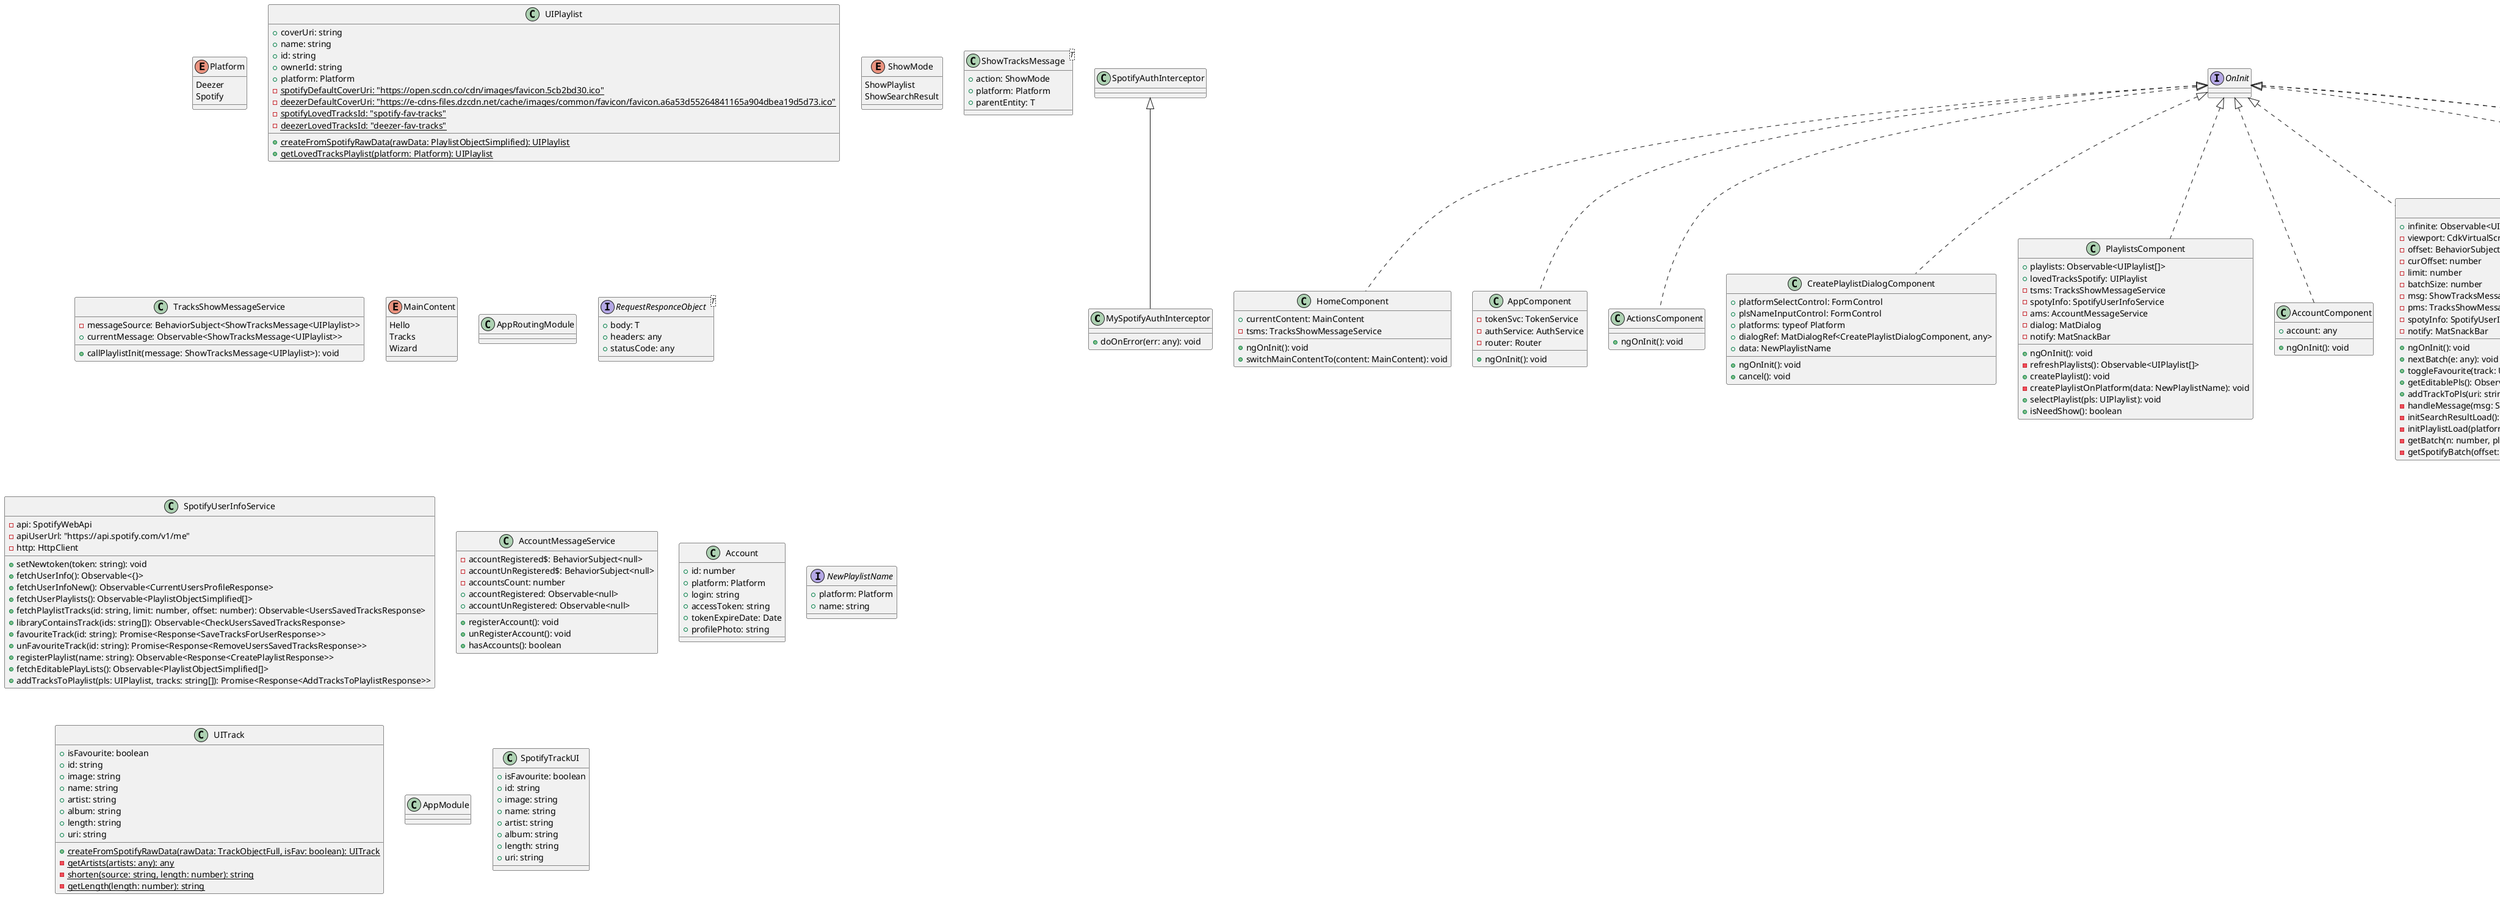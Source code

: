 @startuml
class MySpotifyAuthInterceptor extends SpotifyAuthInterceptor {
    +doOnError(err: any): void
}
enum Platform {
    Deezer
    Spotify
}
class UIPlaylist {
    +coverUri: string
    +name: string
    +id: string
    +ownerId: string
    +platform: Platform
    -{static} spotifyDefaultCoverUri: "https://open.scdn.co/cdn/images/favicon.5cb2bd30.ico"
    -{static} deezerDefaultCoverUri: "https://e-cdns-files.dzcdn.net/cache/images/common/favicon/favicon.a6a53d55264841165a904dbea19d5d73.ico"
    -{static} spotifyLovedTracksId: "spotify-fav-tracks"
    -{static} deezerLovedTracksId: "deezer-fav-tracks"
    +{static} createFromSpotifyRawData(rawData: PlaylistObjectSimplified): UIPlaylist
    +{static} getLovedTracksPlaylist(platform: Platform): UIPlaylist
}
enum ShowMode {
    ShowPlaylist
    ShowSearchResult
}
class ShowTracksMessage<T> {
    +action: ShowMode
    +platform: Platform
    +parentEntity: T
}
class TracksShowMessageService {
    -messageSource: BehaviorSubject<ShowTracksMessage<UIPlaylist>>
    +currentMessage: Observable<ShowTracksMessage<UIPlaylist>>
    +callPlaylistInit(message: ShowTracksMessage<UIPlaylist>): void
}
enum MainContent {
    Hello
    Tracks
    Wizard
}
class HomeComponent implements OnInit {
    +currentContent: MainContent
    -tsms: TracksShowMessageService
    +ngOnInit(): void
    +switchMainContentTo(content: MainContent): void
}
class AppRoutingModule
class AppComponent implements OnInit {
    -tokenSvc: TokenService
    -authService: AuthService
    -router: Router
    +ngOnInit(): void
}
interface RequestResponceObject<T> {
    +body: T
    +headers: any
    +statusCode: any
}
class SpotifyUserInfoService {
    -api: SpotifyWebApi
    -apiUserUrl: "https://api.spotify.com/v1/me"
    -http: HttpClient
    +setNewtoken(token: string): void
    +fetchUserInfo(): Observable<{}>
    +fetchUserInfoNew(): Observable<CurrentUsersProfileResponse>
    +fetchUserPlaylists(): Observable<PlaylistObjectSimplified[]>
    +fetchPlaylistTracks(id: string, limit: number, offset: number): Observable<UsersSavedTracksResponse>
    +libraryContainsTrack(ids: string[]): Observable<CheckUsersSavedTracksResponse>
    +favouriteTrack(id: string): Promise<Response<SaveTracksForUserResponse>>
    +unFavouriteTrack(id: string): Promise<Response<RemoveUsersSavedTracksResponse>>
    +registerPlaylist(name: string): Observable<Response<CreatePlaylistResponse>>
    +fetchEditablePlayLists(): Observable<PlaylistObjectSimplified[]>
    +addTracksToPlaylist(pls: UIPlaylist, tracks: string[]): Promise<Response<AddTracksToPlaylistResponse>>
}
class AccountMessageService {
    -accountRegistered$: BehaviorSubject<null>
    -accountUnRegistered$: BehaviorSubject<null>
    -accountsCount: number
    +accountRegistered: Observable<null>
    +accountUnRegistered: Observable<null>
    +registerAccount(): void
    +unRegisterAccount(): void
    +hasAccounts(): boolean
}
class Account {
    +id: number
    +platform: Platform
    +login: string
    +accessToken: string
    +tokenExpireDate: Date
    +profilePhoto: string
}
class AccountsComponent implements OnInit, OnDestroy {
    +platforms: typeof Platform
    -stream: Subscription
    +accounts: Account[]
    -authService: AuthService
    -tokenSvc: TokenService
    -spotifyInfo: SpotifyUserInfoService
    -ams: AccountMessageService
    +ngOnDestroy(): void
    +ngOnInit(): void
    +linkAccount_Click(platform: Platform): void
    +removeAccount_Click(platform: Platform): void
    -authSpotify(): void
    -authDeezer(): void
    +getAccountByPlatform(platformKey: string): Account
    +isPlatormExpanded(platformKey: string): boolean
}
class ActionsComponent implements OnInit {
    +ngOnInit(): void
}
interface NewPlaylistName {
    +platform: Platform
    +name: string
}
class CreatePlaylistDialogComponent implements OnInit {
    +platformSelectControl: FormControl
    +plsNameInputControl: FormControl
    +platforms: typeof Platform
    +dialogRef: MatDialogRef<CreatePlaylistDialogComponent, any>
    +data: NewPlaylistName
    +ngOnInit(): void
    +cancel(): void
}
class PlaylistsComponent implements OnInit {
    +playlists: Observable<UIPlaylist[]>
    +lovedTracksSpotify: UIPlaylist
    -tsms: TracksShowMessageService
    -spotyInfo: SpotifyUserInfoService
    -ams: AccountMessageService
    -dialog: MatDialog
    -notify: MatSnackBar
    +ngOnInit(): void
    -refreshPlaylists(): Observable<UIPlaylist[]>
    +createPlaylist(): void
    -createPlaylistOnPlatform(data: NewPlaylistName): void
    +selectPlaylist(pls: UIPlaylist): void
    +isNeedShow(): boolean
}
class AccountComponent implements OnInit {
    +account: any
    +ngOnInit(): void
}
class UITrack {
    +isFavourite: boolean
    +id: string
    +image: string
    +name: string
    +artist: string
    +album: string
    +length: string
    +uri: string
    +{static} createFromSpotifyRawData(rawData: TrackObjectFull, isFav: boolean): UITrack
    -{static} getArtists(artists: any): any
    -{static} shorten(source: string, length: number): string
    -{static} getLength(length: number): string
}
class TracksComponent implements OnInit {
    +infinite: Observable<UITrack[]>
    -viewport: CdkVirtualScrollViewport
    -offset: BehaviorSubject<number>
    -curOffset: number
    -limit: number
    -batchSize: number
    -msg: ShowTracksMessage<UIPlaylist>
    -pms: TracksShowMessageService
    -spotyInfo: SpotifyUserInfoService
    -notify: MatSnackBar
    +ngOnInit(): void
    +nextBatch(e: any): void
    +toggleFavourite(track: UITrack): void
    +getEditablePls(): Observable<UIPlaylist[]>
    +addTrackToPls(uri: string, pls: UIPlaylist): void
    -handleMessage(msg: ShowTracksMessage<UIPlaylist>): void
    -initSearchResultLoad(): void
    -initPlaylistLoad(platform: Platform, pls: UIPlaylist): void
    -getBatch(n: number, platform: Platform, pls: UIPlaylist): Observable<UITrack[]>
    -getSpotifyBatch(offset: number, pls: UIPlaylist): Observable<UITrack[]>
}
class WizardComponent implements OnInit {
    +ngOnInit(): void
}
class HelloComponent implements OnInit {
    +ngOnInit(): void
}
class BatchSplitPipe<T> implements PipeTransform {
    +transform(value: T[]): T[][]
}
class AppModule
class SpotifyTrackUI {
    +isFavourite: boolean
    +id: string
    +image: string
    +name: string
    +artist: string
    +album: string
    +length: string
    +uri: string
}
@enduml